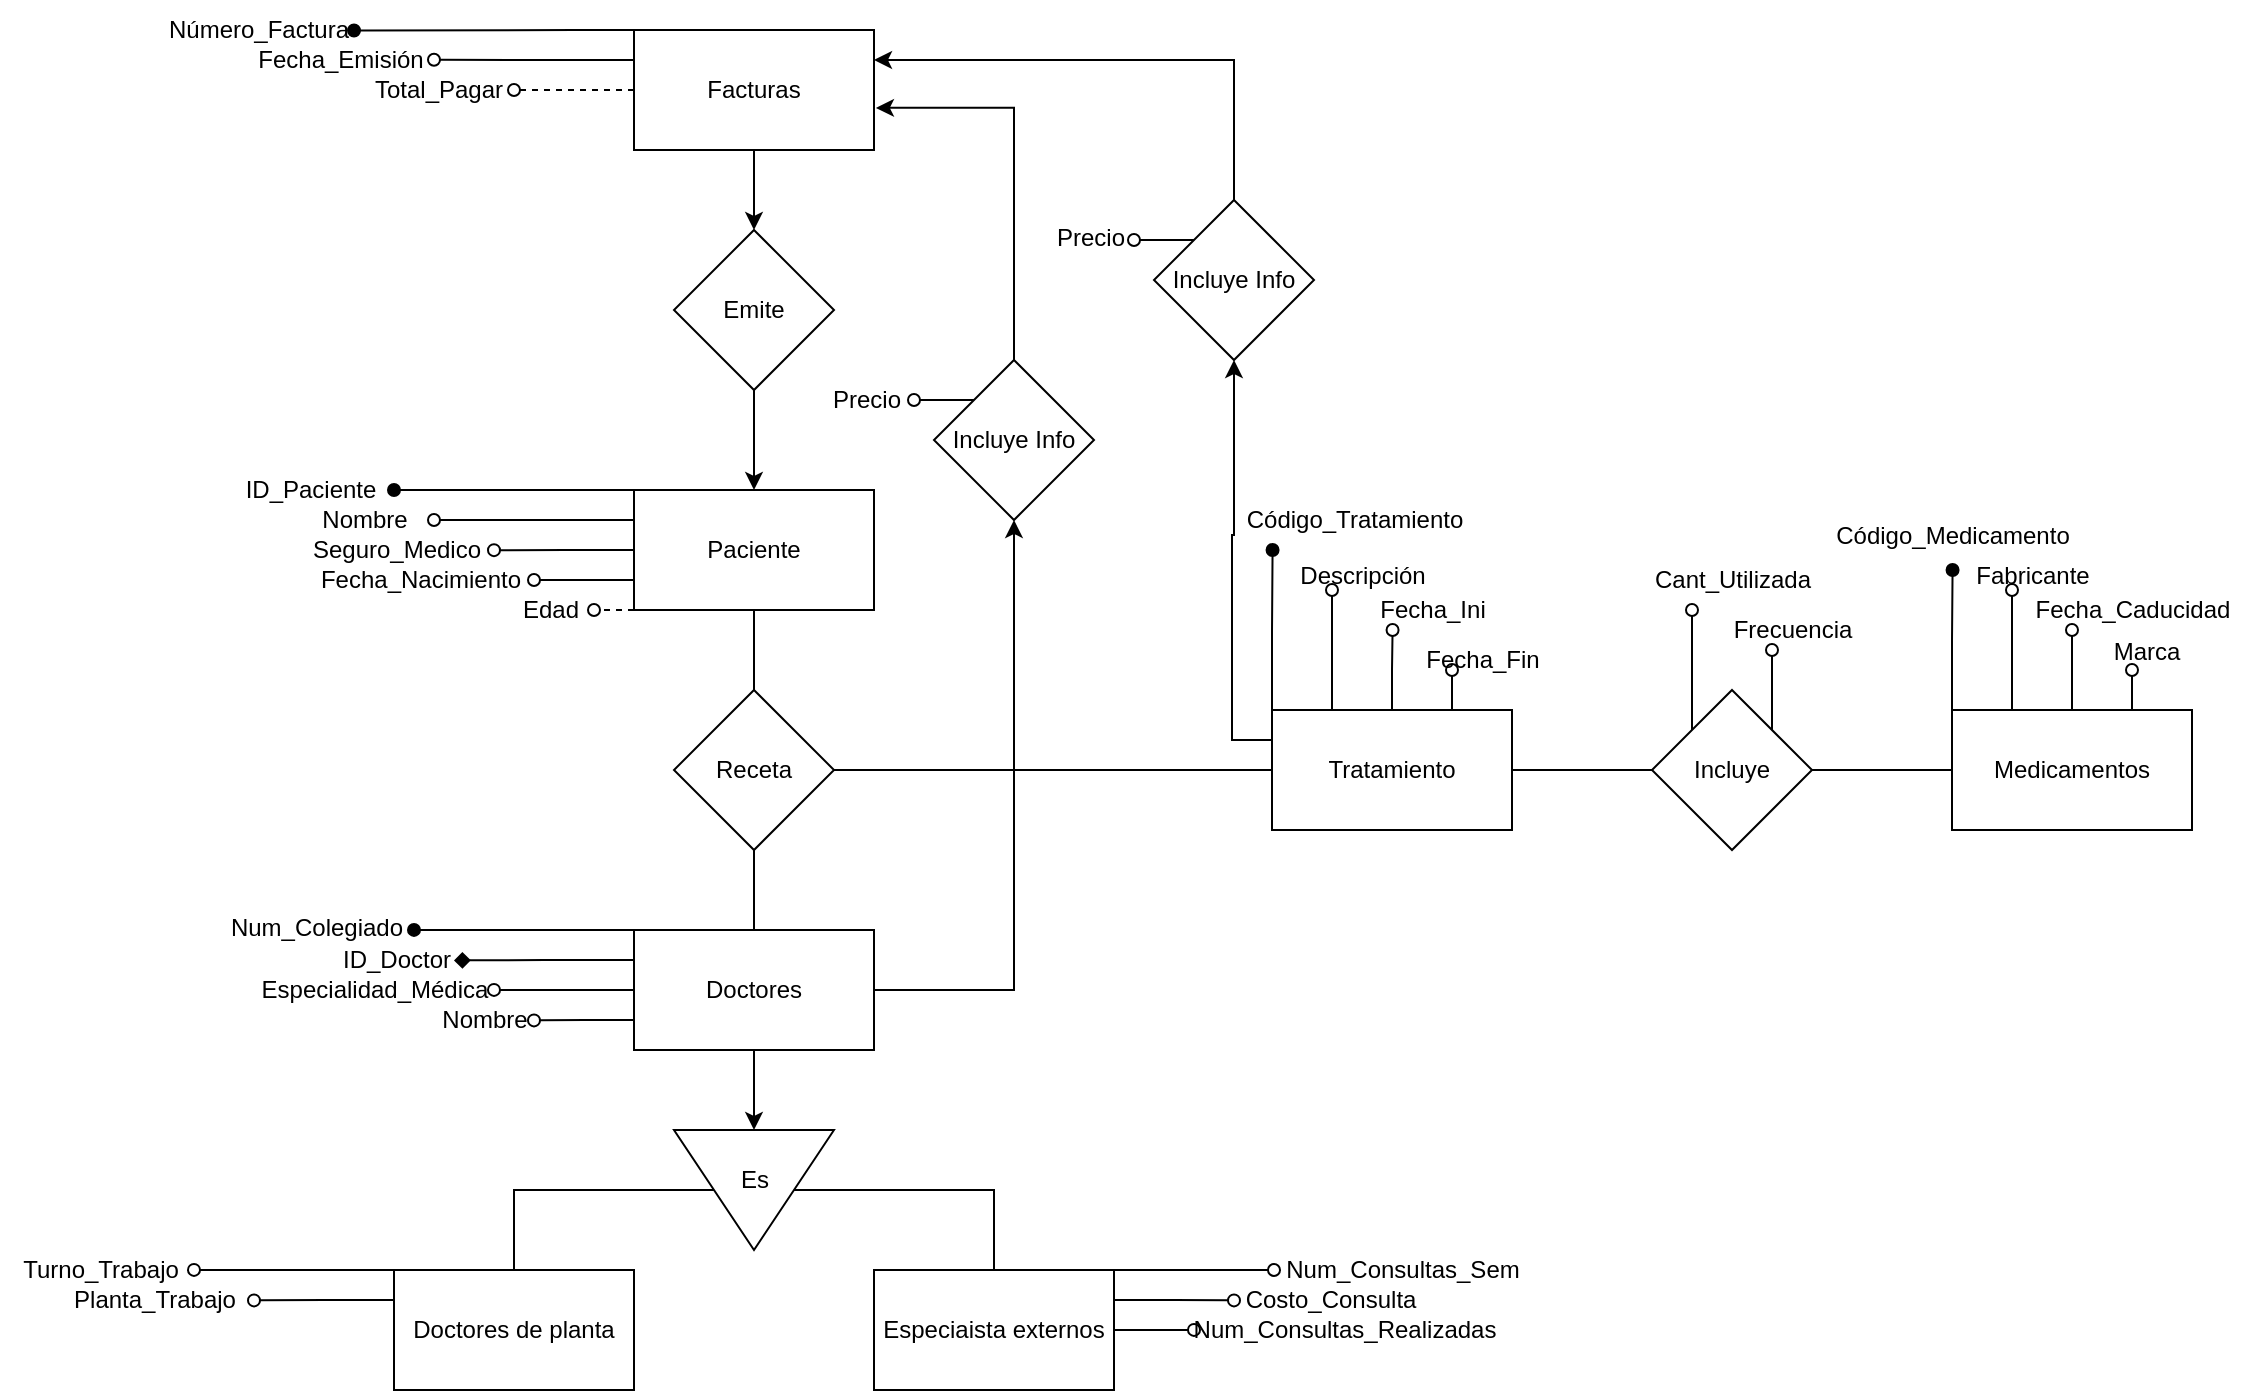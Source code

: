<mxfile version="24.7.17">
  <diagram name="Page-1" id="iGj-eRIgSe5eBF_e4WAJ">
    <mxGraphModel dx="1395" dy="1846" grid="1" gridSize="10" guides="1" tooltips="1" connect="1" arrows="1" fold="1" page="1" pageScale="1" pageWidth="827" pageHeight="1169" math="0" shadow="0">
      <root>
        <mxCell id="0" />
        <mxCell id="1" parent="0" />
        <mxCell id="0KJFS4nAVPMvf3J-0yC1-14" value="" style="edgeStyle=orthogonalEdgeStyle;rounded=0;orthogonalLoop=1;jettySize=auto;html=1;endArrow=none;endFill=0;" edge="1" parent="1" source="0KJFS4nAVPMvf3J-0yC1-1" target="0KJFS4nAVPMvf3J-0yC1-13">
          <mxGeometry relative="1" as="geometry" />
        </mxCell>
        <mxCell id="0KJFS4nAVPMvf3J-0yC1-26" style="edgeStyle=orthogonalEdgeStyle;rounded=0;orthogonalLoop=1;jettySize=auto;html=1;exitX=0;exitY=0;exitDx=0;exitDy=0;endArrow=oval;endFill=1;" edge="1" parent="1" source="0KJFS4nAVPMvf3J-0yC1-1">
          <mxGeometry relative="1" as="geometry">
            <mxPoint x="-270" y="90" as="targetPoint" />
            <Array as="points">
              <mxPoint x="-240" y="90" />
              <mxPoint x="-240" y="90" />
            </Array>
          </mxGeometry>
        </mxCell>
        <mxCell id="0KJFS4nAVPMvf3J-0yC1-28" style="edgeStyle=orthogonalEdgeStyle;rounded=0;orthogonalLoop=1;jettySize=auto;html=1;exitX=0;exitY=0.25;exitDx=0;exitDy=0;endArrow=oval;endFill=0;" edge="1" parent="1" source="0KJFS4nAVPMvf3J-0yC1-1">
          <mxGeometry relative="1" as="geometry">
            <mxPoint x="-250" y="105" as="targetPoint" />
          </mxGeometry>
        </mxCell>
        <mxCell id="0KJFS4nAVPMvf3J-0yC1-30" style="edgeStyle=orthogonalEdgeStyle;rounded=0;orthogonalLoop=1;jettySize=auto;html=1;exitX=0;exitY=0.5;exitDx=0;exitDy=0;endArrow=oval;endFill=0;" edge="1" parent="1" source="0KJFS4nAVPMvf3J-0yC1-1">
          <mxGeometry relative="1" as="geometry">
            <mxPoint x="-220" y="120.08" as="targetPoint" />
          </mxGeometry>
        </mxCell>
        <mxCell id="0KJFS4nAVPMvf3J-0yC1-31" style="edgeStyle=orthogonalEdgeStyle;rounded=0;orthogonalLoop=1;jettySize=auto;html=1;exitX=0;exitY=0.75;exitDx=0;exitDy=0;endArrow=oval;endFill=0;" edge="1" parent="1" source="0KJFS4nAVPMvf3J-0yC1-1">
          <mxGeometry relative="1" as="geometry">
            <mxPoint x="-200" y="135.023" as="targetPoint" />
          </mxGeometry>
        </mxCell>
        <mxCell id="0KJFS4nAVPMvf3J-0yC1-32" style="edgeStyle=orthogonalEdgeStyle;rounded=0;orthogonalLoop=1;jettySize=auto;html=1;exitX=0;exitY=1;exitDx=0;exitDy=0;endArrow=oval;endFill=0;dashed=1;" edge="1" parent="1" source="0KJFS4nAVPMvf3J-0yC1-1">
          <mxGeometry relative="1" as="geometry">
            <mxPoint x="-170" y="149.966" as="targetPoint" />
          </mxGeometry>
        </mxCell>
        <mxCell id="0KJFS4nAVPMvf3J-0yC1-1" value="Paciente" style="rounded=0;whiteSpace=wrap;html=1;" vertex="1" parent="1">
          <mxGeometry x="-150" y="90" width="120" height="60" as="geometry" />
        </mxCell>
        <mxCell id="0KJFS4nAVPMvf3J-0yC1-15" value="" style="edgeStyle=orthogonalEdgeStyle;rounded=0;orthogonalLoop=1;jettySize=auto;html=1;endArrow=none;endFill=0;" edge="1" parent="1" source="0KJFS4nAVPMvf3J-0yC1-2" target="0KJFS4nAVPMvf3J-0yC1-13">
          <mxGeometry relative="1" as="geometry" />
        </mxCell>
        <mxCell id="0KJFS4nAVPMvf3J-0yC1-20" value="" style="edgeStyle=orthogonalEdgeStyle;rounded=0;orthogonalLoop=1;jettySize=auto;html=1;" edge="1" parent="1" source="0KJFS4nAVPMvf3J-0yC1-2" target="0KJFS4nAVPMvf3J-0yC1-16">
          <mxGeometry relative="1" as="geometry" />
        </mxCell>
        <mxCell id="0KJFS4nAVPMvf3J-0yC1-38" style="edgeStyle=orthogonalEdgeStyle;rounded=0;orthogonalLoop=1;jettySize=auto;html=1;exitX=0;exitY=0;exitDx=0;exitDy=0;endArrow=oval;endFill=1;" edge="1" parent="1" source="0KJFS4nAVPMvf3J-0yC1-2">
          <mxGeometry relative="1" as="geometry">
            <mxPoint x="-260" y="309.952" as="targetPoint" />
            <Array as="points">
              <mxPoint x="-230" y="310" />
              <mxPoint x="-230" y="310" />
            </Array>
          </mxGeometry>
        </mxCell>
        <mxCell id="0KJFS4nAVPMvf3J-0yC1-39" style="edgeStyle=orthogonalEdgeStyle;rounded=0;orthogonalLoop=1;jettySize=auto;html=1;exitX=0;exitY=0.25;exitDx=0;exitDy=0;endArrow=diamond;endFill=1;" edge="1" parent="1" source="0KJFS4nAVPMvf3J-0yC1-2">
          <mxGeometry relative="1" as="geometry">
            <mxPoint x="-240" y="325.19" as="targetPoint" />
          </mxGeometry>
        </mxCell>
        <mxCell id="0KJFS4nAVPMvf3J-0yC1-40" style="edgeStyle=orthogonalEdgeStyle;rounded=0;orthogonalLoop=1;jettySize=auto;html=1;exitX=0;exitY=0.5;exitDx=0;exitDy=0;endArrow=oval;endFill=0;" edge="1" parent="1" source="0KJFS4nAVPMvf3J-0yC1-2">
          <mxGeometry relative="1" as="geometry">
            <mxPoint x="-220" y="339.952" as="targetPoint" />
          </mxGeometry>
        </mxCell>
        <mxCell id="0KJFS4nAVPMvf3J-0yC1-41" style="edgeStyle=orthogonalEdgeStyle;rounded=0;orthogonalLoop=1;jettySize=auto;html=1;exitX=0;exitY=0.75;exitDx=0;exitDy=0;endArrow=oval;endFill=0;" edge="1" parent="1" source="0KJFS4nAVPMvf3J-0yC1-2">
          <mxGeometry relative="1" as="geometry">
            <mxPoint x="-200" y="355.19" as="targetPoint" />
          </mxGeometry>
        </mxCell>
        <mxCell id="0KJFS4nAVPMvf3J-0yC1-94" value="" style="edgeStyle=orthogonalEdgeStyle;rounded=0;orthogonalLoop=1;jettySize=auto;html=1;" edge="1" parent="1" source="0KJFS4nAVPMvf3J-0yC1-2" target="0KJFS4nAVPMvf3J-0yC1-93">
          <mxGeometry relative="1" as="geometry" />
        </mxCell>
        <mxCell id="0KJFS4nAVPMvf3J-0yC1-2" value="Doctores" style="rounded=0;whiteSpace=wrap;html=1;" vertex="1" parent="1">
          <mxGeometry x="-150" y="310" width="120" height="60" as="geometry" />
        </mxCell>
        <mxCell id="0KJFS4nAVPMvf3J-0yC1-48" style="edgeStyle=orthogonalEdgeStyle;rounded=0;orthogonalLoop=1;jettySize=auto;html=1;exitX=0;exitY=0;exitDx=0;exitDy=0;endArrow=oval;endFill=0;" edge="1" parent="1" source="0KJFS4nAVPMvf3J-0yC1-3">
          <mxGeometry relative="1" as="geometry">
            <mxPoint x="-370" y="479.952" as="targetPoint" />
            <Array as="points">
              <mxPoint x="-350" y="480" />
              <mxPoint x="-350" y="480" />
            </Array>
          </mxGeometry>
        </mxCell>
        <mxCell id="0KJFS4nAVPMvf3J-0yC1-49" style="edgeStyle=orthogonalEdgeStyle;rounded=0;orthogonalLoop=1;jettySize=auto;html=1;exitX=0;exitY=0.25;exitDx=0;exitDy=0;endArrow=oval;endFill=0;" edge="1" parent="1" source="0KJFS4nAVPMvf3J-0yC1-3">
          <mxGeometry relative="1" as="geometry">
            <mxPoint x="-340" y="495.19" as="targetPoint" />
          </mxGeometry>
        </mxCell>
        <mxCell id="0KJFS4nAVPMvf3J-0yC1-3" value="Doctores de planta" style="rounded=0;whiteSpace=wrap;html=1;" vertex="1" parent="1">
          <mxGeometry x="-270" y="480" width="120" height="60" as="geometry" />
        </mxCell>
        <mxCell id="0KJFS4nAVPMvf3J-0yC1-53" style="edgeStyle=orthogonalEdgeStyle;rounded=0;orthogonalLoop=1;jettySize=auto;html=1;exitX=1;exitY=0;exitDx=0;exitDy=0;endArrow=oval;endFill=0;" edge="1" parent="1" source="0KJFS4nAVPMvf3J-0yC1-4">
          <mxGeometry relative="1" as="geometry">
            <mxPoint x="170" y="480" as="targetPoint" />
            <Array as="points">
              <mxPoint x="140" y="480" />
              <mxPoint x="140" y="480" />
            </Array>
          </mxGeometry>
        </mxCell>
        <mxCell id="0KJFS4nAVPMvf3J-0yC1-54" style="edgeStyle=orthogonalEdgeStyle;rounded=0;orthogonalLoop=1;jettySize=auto;html=1;exitX=1;exitY=0.25;exitDx=0;exitDy=0;endArrow=oval;endFill=0;" edge="1" parent="1" source="0KJFS4nAVPMvf3J-0yC1-4">
          <mxGeometry relative="1" as="geometry">
            <mxPoint x="150" y="495.19" as="targetPoint" />
          </mxGeometry>
        </mxCell>
        <mxCell id="0KJFS4nAVPMvf3J-0yC1-55" style="edgeStyle=orthogonalEdgeStyle;rounded=0;orthogonalLoop=1;jettySize=auto;html=1;exitX=1;exitY=0.5;exitDx=0;exitDy=0;endArrow=oval;endFill=0;" edge="1" parent="1" source="0KJFS4nAVPMvf3J-0yC1-4">
          <mxGeometry relative="1" as="geometry">
            <mxPoint x="130" y="509.952" as="targetPoint" />
          </mxGeometry>
        </mxCell>
        <mxCell id="0KJFS4nAVPMvf3J-0yC1-4" value="Especiaista externos" style="rounded=0;whiteSpace=wrap;html=1;" vertex="1" parent="1">
          <mxGeometry x="-30" y="480" width="120" height="60" as="geometry" />
        </mxCell>
        <mxCell id="0KJFS4nAVPMvf3J-0yC1-23" style="edgeStyle=orthogonalEdgeStyle;rounded=0;orthogonalLoop=1;jettySize=auto;html=1;entryX=1;entryY=0.5;entryDx=0;entryDy=0;endArrow=none;endFill=0;" edge="1" parent="1" source="0KJFS4nAVPMvf3J-0yC1-5" target="0KJFS4nAVPMvf3J-0yC1-13">
          <mxGeometry relative="1" as="geometry" />
        </mxCell>
        <mxCell id="0KJFS4nAVPMvf3J-0yC1-60" style="edgeStyle=orthogonalEdgeStyle;rounded=0;orthogonalLoop=1;jettySize=auto;html=1;exitX=0;exitY=0;exitDx=0;exitDy=0;endArrow=oval;endFill=1;" edge="1" parent="1" source="0KJFS4nAVPMvf3J-0yC1-5">
          <mxGeometry relative="1" as="geometry">
            <mxPoint x="169.286" y="120" as="targetPoint" />
          </mxGeometry>
        </mxCell>
        <mxCell id="0KJFS4nAVPMvf3J-0yC1-62" style="edgeStyle=orthogonalEdgeStyle;rounded=0;orthogonalLoop=1;jettySize=auto;html=1;exitX=0.25;exitY=0;exitDx=0;exitDy=0;endArrow=oval;endFill=0;" edge="1" parent="1" source="0KJFS4nAVPMvf3J-0yC1-5">
          <mxGeometry relative="1" as="geometry">
            <mxPoint x="199" y="140" as="targetPoint" />
          </mxGeometry>
        </mxCell>
        <mxCell id="0KJFS4nAVPMvf3J-0yC1-64" style="edgeStyle=orthogonalEdgeStyle;rounded=0;orthogonalLoop=1;jettySize=auto;html=1;exitX=0.5;exitY=0;exitDx=0;exitDy=0;endArrow=oval;endFill=0;" edge="1" parent="1" source="0KJFS4nAVPMvf3J-0yC1-5">
          <mxGeometry relative="1" as="geometry">
            <mxPoint x="229.286" y="160" as="targetPoint" />
          </mxGeometry>
        </mxCell>
        <mxCell id="0KJFS4nAVPMvf3J-0yC1-66" style="edgeStyle=orthogonalEdgeStyle;rounded=0;orthogonalLoop=1;jettySize=auto;html=1;exitX=0.75;exitY=0;exitDx=0;exitDy=0;endArrow=oval;endFill=0;" edge="1" parent="1" source="0KJFS4nAVPMvf3J-0yC1-5">
          <mxGeometry relative="1" as="geometry">
            <mxPoint x="259" y="180" as="targetPoint" />
          </mxGeometry>
        </mxCell>
        <mxCell id="0KJFS4nAVPMvf3J-0yC1-88" style="edgeStyle=orthogonalEdgeStyle;rounded=0;orthogonalLoop=1;jettySize=auto;html=1;exitX=0;exitY=0.25;exitDx=0;exitDy=0;entryX=0.5;entryY=1;entryDx=0;entryDy=0;" edge="1" parent="1" source="0KJFS4nAVPMvf3J-0yC1-5" target="0KJFS4nAVPMvf3J-0yC1-89">
          <mxGeometry relative="1" as="geometry">
            <mxPoint x="110" y="30" as="targetPoint" />
          </mxGeometry>
        </mxCell>
        <mxCell id="0KJFS4nAVPMvf3J-0yC1-5" value="Tratamiento" style="rounded=0;whiteSpace=wrap;html=1;" vertex="1" parent="1">
          <mxGeometry x="169" y="200" width="120" height="60" as="geometry" />
        </mxCell>
        <mxCell id="0KJFS4nAVPMvf3J-0yC1-18" value="" style="edgeStyle=orthogonalEdgeStyle;rounded=0;orthogonalLoop=1;jettySize=auto;html=1;endArrow=none;endFill=0;" edge="1" parent="1" source="0KJFS4nAVPMvf3J-0yC1-6" target="0KJFS4nAVPMvf3J-0yC1-17">
          <mxGeometry relative="1" as="geometry" />
        </mxCell>
        <mxCell id="0KJFS4nAVPMvf3J-0yC1-68" style="edgeStyle=orthogonalEdgeStyle;rounded=0;orthogonalLoop=1;jettySize=auto;html=1;exitX=0;exitY=0;exitDx=0;exitDy=0;endArrow=oval;endFill=1;" edge="1" parent="1" source="0KJFS4nAVPMvf3J-0yC1-6">
          <mxGeometry relative="1" as="geometry">
            <mxPoint x="509.286" y="130" as="targetPoint" />
          </mxGeometry>
        </mxCell>
        <mxCell id="0KJFS4nAVPMvf3J-0yC1-69" style="edgeStyle=orthogonalEdgeStyle;rounded=0;orthogonalLoop=1;jettySize=auto;html=1;exitX=0.25;exitY=0;exitDx=0;exitDy=0;endArrow=oval;endFill=0;" edge="1" parent="1" source="0KJFS4nAVPMvf3J-0yC1-6">
          <mxGeometry relative="1" as="geometry">
            <mxPoint x="539" y="140" as="targetPoint" />
          </mxGeometry>
        </mxCell>
        <mxCell id="0KJFS4nAVPMvf3J-0yC1-75" style="edgeStyle=orthogonalEdgeStyle;rounded=0;orthogonalLoop=1;jettySize=auto;html=1;exitX=0.5;exitY=0;exitDx=0;exitDy=0;endArrow=oval;endFill=0;" edge="1" parent="1" source="0KJFS4nAVPMvf3J-0yC1-6">
          <mxGeometry relative="1" as="geometry">
            <mxPoint x="569" y="160" as="targetPoint" />
            <Array as="points">
              <mxPoint x="569" y="160" />
            </Array>
          </mxGeometry>
        </mxCell>
        <mxCell id="0KJFS4nAVPMvf3J-0yC1-76" style="edgeStyle=orthogonalEdgeStyle;rounded=0;orthogonalLoop=1;jettySize=auto;html=1;exitX=0.75;exitY=0;exitDx=0;exitDy=0;endArrow=oval;endFill=0;" edge="1" parent="1" source="0KJFS4nAVPMvf3J-0yC1-6">
          <mxGeometry relative="1" as="geometry">
            <mxPoint x="599" y="180" as="targetPoint" />
          </mxGeometry>
        </mxCell>
        <mxCell id="0KJFS4nAVPMvf3J-0yC1-6" value="Medicamentos" style="rounded=0;whiteSpace=wrap;html=1;" vertex="1" parent="1">
          <mxGeometry x="509" y="200" width="120" height="60" as="geometry" />
        </mxCell>
        <mxCell id="0KJFS4nAVPMvf3J-0yC1-84" value="" style="edgeStyle=orthogonalEdgeStyle;rounded=0;orthogonalLoop=1;jettySize=auto;html=1;" edge="1" parent="1" source="0KJFS4nAVPMvf3J-0yC1-7" target="0KJFS4nAVPMvf3J-0yC1-83">
          <mxGeometry relative="1" as="geometry" />
        </mxCell>
        <mxCell id="0KJFS4nAVPMvf3J-0yC1-96" style="edgeStyle=orthogonalEdgeStyle;rounded=0;orthogonalLoop=1;jettySize=auto;html=1;exitX=0;exitY=0;exitDx=0;exitDy=0;endArrow=oval;endFill=1;" edge="1" parent="1" source="0KJFS4nAVPMvf3J-0yC1-7">
          <mxGeometry relative="1" as="geometry">
            <mxPoint x="-290" y="-139.73" as="targetPoint" />
            <Array as="points">
              <mxPoint x="-180" y="-140" />
              <mxPoint x="-180" y="-140" />
            </Array>
          </mxGeometry>
        </mxCell>
        <mxCell id="0KJFS4nAVPMvf3J-0yC1-97" style="edgeStyle=orthogonalEdgeStyle;rounded=0;orthogonalLoop=1;jettySize=auto;html=1;exitX=0;exitY=0.25;exitDx=0;exitDy=0;endArrow=oval;endFill=0;" edge="1" parent="1" source="0KJFS4nAVPMvf3J-0yC1-7">
          <mxGeometry relative="1" as="geometry">
            <mxPoint x="-250" y="-125.135" as="targetPoint" />
          </mxGeometry>
        </mxCell>
        <mxCell id="0KJFS4nAVPMvf3J-0yC1-98" style="edgeStyle=orthogonalEdgeStyle;rounded=0;orthogonalLoop=1;jettySize=auto;html=1;exitX=0;exitY=0.5;exitDx=0;exitDy=0;endArrow=oval;endFill=0;dashed=1;" edge="1" parent="1" source="0KJFS4nAVPMvf3J-0yC1-7">
          <mxGeometry relative="1" as="geometry">
            <mxPoint x="-210" y="-110" as="targetPoint" />
          </mxGeometry>
        </mxCell>
        <mxCell id="0KJFS4nAVPMvf3J-0yC1-7" value="Facturas" style="rounded=0;whiteSpace=wrap;html=1;" vertex="1" parent="1">
          <mxGeometry x="-150" y="-140" width="120" height="60" as="geometry" />
        </mxCell>
        <mxCell id="0KJFS4nAVPMvf3J-0yC1-13" value="Receta" style="rhombus;whiteSpace=wrap;html=1;rounded=0;" vertex="1" parent="1">
          <mxGeometry x="-130" y="190" width="80" height="80" as="geometry" />
        </mxCell>
        <mxCell id="0KJFS4nAVPMvf3J-0yC1-21" style="edgeStyle=orthogonalEdgeStyle;rounded=0;orthogonalLoop=1;jettySize=auto;html=1;exitX=0.5;exitY=1;exitDx=0;exitDy=0;entryX=0.5;entryY=0;entryDx=0;entryDy=0;endArrow=none;endFill=0;" edge="1" parent="1" source="0KJFS4nAVPMvf3J-0yC1-16" target="0KJFS4nAVPMvf3J-0yC1-3">
          <mxGeometry relative="1" as="geometry" />
        </mxCell>
        <mxCell id="0KJFS4nAVPMvf3J-0yC1-22" style="edgeStyle=orthogonalEdgeStyle;rounded=0;orthogonalLoop=1;jettySize=auto;html=1;exitX=0.5;exitY=0;exitDx=0;exitDy=0;entryX=0.5;entryY=0;entryDx=0;entryDy=0;endArrow=none;endFill=0;" edge="1" parent="1" source="0KJFS4nAVPMvf3J-0yC1-16" target="0KJFS4nAVPMvf3J-0yC1-4">
          <mxGeometry relative="1" as="geometry" />
        </mxCell>
        <mxCell id="0KJFS4nAVPMvf3J-0yC1-16" value="" style="triangle;whiteSpace=wrap;html=1;rotation=90;" vertex="1" parent="1">
          <mxGeometry x="-120" y="400" width="60" height="80" as="geometry" />
        </mxCell>
        <mxCell id="0KJFS4nAVPMvf3J-0yC1-19" value="" style="edgeStyle=orthogonalEdgeStyle;rounded=0;orthogonalLoop=1;jettySize=auto;html=1;endArrow=none;endFill=0;" edge="1" parent="1" source="0KJFS4nAVPMvf3J-0yC1-17" target="0KJFS4nAVPMvf3J-0yC1-5">
          <mxGeometry relative="1" as="geometry" />
        </mxCell>
        <mxCell id="0KJFS4nAVPMvf3J-0yC1-71" style="edgeStyle=orthogonalEdgeStyle;rounded=0;orthogonalLoop=1;jettySize=auto;html=1;exitX=0;exitY=0;exitDx=0;exitDy=0;endArrow=oval;endFill=0;" edge="1" parent="1" source="0KJFS4nAVPMvf3J-0yC1-17">
          <mxGeometry relative="1" as="geometry">
            <mxPoint x="379" y="150" as="targetPoint" />
          </mxGeometry>
        </mxCell>
        <mxCell id="0KJFS4nAVPMvf3J-0yC1-72" style="edgeStyle=orthogonalEdgeStyle;rounded=0;orthogonalLoop=1;jettySize=auto;html=1;exitX=1;exitY=0;exitDx=0;exitDy=0;endArrow=oval;endFill=0;" edge="1" parent="1" source="0KJFS4nAVPMvf3J-0yC1-17">
          <mxGeometry relative="1" as="geometry">
            <mxPoint x="419" y="170" as="targetPoint" />
          </mxGeometry>
        </mxCell>
        <mxCell id="0KJFS4nAVPMvf3J-0yC1-17" value="Incluye" style="rhombus;whiteSpace=wrap;html=1;rounded=0;" vertex="1" parent="1">
          <mxGeometry x="359" y="190" width="80" height="80" as="geometry" />
        </mxCell>
        <mxCell id="0KJFS4nAVPMvf3J-0yC1-24" value="Es" style="text;html=1;align=center;verticalAlign=middle;resizable=0;points=[];autosize=1;strokeColor=none;fillColor=none;" vertex="1" parent="1">
          <mxGeometry x="-110" y="420" width="40" height="30" as="geometry" />
        </mxCell>
        <mxCell id="0KJFS4nAVPMvf3J-0yC1-33" value="ID_Paciente" style="text;html=1;align=center;verticalAlign=middle;resizable=0;points=[];autosize=1;strokeColor=none;fillColor=none;" vertex="1" parent="1">
          <mxGeometry x="-357" y="75" width="90" height="30" as="geometry" />
        </mxCell>
        <mxCell id="0KJFS4nAVPMvf3J-0yC1-34" value="Nombre" style="text;html=1;align=center;verticalAlign=middle;resizable=0;points=[];autosize=1;strokeColor=none;fillColor=none;" vertex="1" parent="1">
          <mxGeometry x="-320" y="90" width="70" height="30" as="geometry" />
        </mxCell>
        <mxCell id="0KJFS4nAVPMvf3J-0yC1-35" value="Fecha_Nacimiento" style="text;html=1;align=center;verticalAlign=middle;resizable=0;points=[];autosize=1;strokeColor=none;fillColor=none;" vertex="1" parent="1">
          <mxGeometry x="-317" y="120" width="120" height="30" as="geometry" />
        </mxCell>
        <mxCell id="0KJFS4nAVPMvf3J-0yC1-36" value="Edad" style="text;html=1;align=center;verticalAlign=middle;resizable=0;points=[];autosize=1;strokeColor=none;fillColor=none;" vertex="1" parent="1">
          <mxGeometry x="-217" y="135" width="50" height="30" as="geometry" />
        </mxCell>
        <mxCell id="0KJFS4nAVPMvf3J-0yC1-37" value="Seguro_Medico" style="text;html=1;align=center;verticalAlign=middle;resizable=0;points=[];autosize=1;strokeColor=none;fillColor=none;" vertex="1" parent="1">
          <mxGeometry x="-324" y="105" width="110" height="30" as="geometry" />
        </mxCell>
        <mxCell id="0KJFS4nAVPMvf3J-0yC1-43" value="Num_Colegiado" style="text;html=1;align=center;verticalAlign=middle;resizable=0;points=[];autosize=1;strokeColor=none;fillColor=none;" vertex="1" parent="1">
          <mxGeometry x="-364" y="294" width="110" height="30" as="geometry" />
        </mxCell>
        <mxCell id="0KJFS4nAVPMvf3J-0yC1-44" value="Especialidad_Médica" style="text;html=1;align=center;verticalAlign=middle;resizable=0;points=[];autosize=1;strokeColor=none;fillColor=none;" vertex="1" parent="1">
          <mxGeometry x="-350" y="325" width="140" height="30" as="geometry" />
        </mxCell>
        <mxCell id="0KJFS4nAVPMvf3J-0yC1-45" value="ID_Doctor" style="text;html=1;align=center;verticalAlign=middle;resizable=0;points=[];autosize=1;strokeColor=none;fillColor=none;" vertex="1" parent="1">
          <mxGeometry x="-309" y="310" width="80" height="30" as="geometry" />
        </mxCell>
        <mxCell id="0KJFS4nAVPMvf3J-0yC1-47" value="Nombre" style="text;html=1;align=center;verticalAlign=middle;resizable=0;points=[];autosize=1;strokeColor=none;fillColor=none;" vertex="1" parent="1">
          <mxGeometry x="-260" y="340" width="70" height="30" as="geometry" />
        </mxCell>
        <mxCell id="0KJFS4nAVPMvf3J-0yC1-50" value="Turno_Trabajo" style="text;html=1;align=center;verticalAlign=middle;resizable=0;points=[];autosize=1;strokeColor=none;fillColor=none;" vertex="1" parent="1">
          <mxGeometry x="-467" y="465" width="100" height="30" as="geometry" />
        </mxCell>
        <mxCell id="0KJFS4nAVPMvf3J-0yC1-51" value="Planta_Trabajo" style="text;html=1;align=center;verticalAlign=middle;resizable=0;points=[];autosize=1;strokeColor=none;fillColor=none;" vertex="1" parent="1">
          <mxGeometry x="-440" y="480" width="100" height="30" as="geometry" />
        </mxCell>
        <mxCell id="0KJFS4nAVPMvf3J-0yC1-57" value="Num_Consultas_Sem" style="text;html=1;align=center;verticalAlign=middle;resizable=0;points=[];autosize=1;strokeColor=none;fillColor=none;" vertex="1" parent="1">
          <mxGeometry x="164" y="465" width="140" height="30" as="geometry" />
        </mxCell>
        <mxCell id="0KJFS4nAVPMvf3J-0yC1-58" value="Costo_Consulta" style="text;html=1;align=center;verticalAlign=middle;resizable=0;points=[];autosize=1;strokeColor=none;fillColor=none;" vertex="1" parent="1">
          <mxGeometry x="143" y="480" width="110" height="30" as="geometry" />
        </mxCell>
        <mxCell id="0KJFS4nAVPMvf3J-0yC1-59" value="Num_Consultas_Realizadas" style="text;html=1;align=center;verticalAlign=middle;resizable=0;points=[];autosize=1;strokeColor=none;fillColor=none;" vertex="1" parent="1">
          <mxGeometry x="120" y="495" width="170" height="30" as="geometry" />
        </mxCell>
        <mxCell id="0KJFS4nAVPMvf3J-0yC1-61" value="Código_Tratamiento" style="text;html=1;align=center;verticalAlign=middle;resizable=0;points=[];autosize=1;strokeColor=none;fillColor=none;" vertex="1" parent="1">
          <mxGeometry x="145" y="90" width="130" height="30" as="geometry" />
        </mxCell>
        <mxCell id="0KJFS4nAVPMvf3J-0yC1-63" value="Descripción" style="text;html=1;align=center;verticalAlign=middle;resizable=0;points=[];autosize=1;strokeColor=none;fillColor=none;" vertex="1" parent="1">
          <mxGeometry x="169" y="118" width="90" height="30" as="geometry" />
        </mxCell>
        <mxCell id="0KJFS4nAVPMvf3J-0yC1-65" value="Fecha_Ini" style="text;html=1;align=center;verticalAlign=middle;resizable=0;points=[];autosize=1;strokeColor=none;fillColor=none;" vertex="1" parent="1">
          <mxGeometry x="209" y="135" width="80" height="30" as="geometry" />
        </mxCell>
        <mxCell id="0KJFS4nAVPMvf3J-0yC1-67" value="Fecha_Fin" style="text;html=1;align=center;verticalAlign=middle;resizable=0;points=[];autosize=1;strokeColor=none;fillColor=none;" vertex="1" parent="1">
          <mxGeometry x="234" y="160" width="80" height="30" as="geometry" />
        </mxCell>
        <mxCell id="0KJFS4nAVPMvf3J-0yC1-73" value="Cant_Utilizada" style="text;html=1;align=center;verticalAlign=middle;resizable=0;points=[];autosize=1;strokeColor=none;fillColor=none;" vertex="1" parent="1">
          <mxGeometry x="349" y="120" width="100" height="30" as="geometry" />
        </mxCell>
        <mxCell id="0KJFS4nAVPMvf3J-0yC1-74" value="Frecuencia" style="text;html=1;align=center;verticalAlign=middle;resizable=0;points=[];autosize=1;strokeColor=none;fillColor=none;" vertex="1" parent="1">
          <mxGeometry x="389" y="145" width="80" height="30" as="geometry" />
        </mxCell>
        <mxCell id="0KJFS4nAVPMvf3J-0yC1-77" value="Código_Medicamento" style="text;html=1;align=center;verticalAlign=middle;resizable=0;points=[];autosize=1;strokeColor=none;fillColor=none;" vertex="1" parent="1">
          <mxGeometry x="439" y="98" width="140" height="30" as="geometry" />
        </mxCell>
        <mxCell id="0KJFS4nAVPMvf3J-0yC1-78" value="Fabricante" style="text;html=1;align=center;verticalAlign=middle;resizable=0;points=[];autosize=1;strokeColor=none;fillColor=none;" vertex="1" parent="1">
          <mxGeometry x="509" y="118" width="80" height="30" as="geometry" />
        </mxCell>
        <mxCell id="0KJFS4nAVPMvf3J-0yC1-79" value="Fecha_Caducidad" style="text;html=1;align=center;verticalAlign=middle;resizable=0;points=[];autosize=1;strokeColor=none;fillColor=none;" vertex="1" parent="1">
          <mxGeometry x="539" y="135" width="120" height="30" as="geometry" />
        </mxCell>
        <mxCell id="0KJFS4nAVPMvf3J-0yC1-80" value="Marca" style="text;html=1;align=center;verticalAlign=middle;resizable=0;points=[];autosize=1;strokeColor=none;fillColor=none;" vertex="1" parent="1">
          <mxGeometry x="576" y="156" width="60" height="30" as="geometry" />
        </mxCell>
        <mxCell id="0KJFS4nAVPMvf3J-0yC1-85" value="" style="edgeStyle=orthogonalEdgeStyle;rounded=0;orthogonalLoop=1;jettySize=auto;html=1;" edge="1" parent="1" source="0KJFS4nAVPMvf3J-0yC1-83" target="0KJFS4nAVPMvf3J-0yC1-1">
          <mxGeometry relative="1" as="geometry" />
        </mxCell>
        <mxCell id="0KJFS4nAVPMvf3J-0yC1-83" value="Emite" style="rhombus;whiteSpace=wrap;html=1;rounded=0;" vertex="1" parent="1">
          <mxGeometry x="-130" y="-40" width="80" height="80" as="geometry" />
        </mxCell>
        <mxCell id="0KJFS4nAVPMvf3J-0yC1-91" style="edgeStyle=orthogonalEdgeStyle;rounded=0;orthogonalLoop=1;jettySize=auto;html=1;exitX=0.5;exitY=0;exitDx=0;exitDy=0;entryX=1;entryY=0.25;entryDx=0;entryDy=0;" edge="1" parent="1" source="0KJFS4nAVPMvf3J-0yC1-89" target="0KJFS4nAVPMvf3J-0yC1-7">
          <mxGeometry relative="1" as="geometry" />
        </mxCell>
        <mxCell id="0KJFS4nAVPMvf3J-0yC1-107" style="edgeStyle=orthogonalEdgeStyle;rounded=0;orthogonalLoop=1;jettySize=auto;html=1;exitX=0;exitY=0;exitDx=0;exitDy=0;endArrow=oval;endFill=0;" edge="1" parent="1" source="0KJFS4nAVPMvf3J-0yC1-89">
          <mxGeometry relative="1" as="geometry">
            <mxPoint x="100" y="-35" as="targetPoint" />
          </mxGeometry>
        </mxCell>
        <mxCell id="0KJFS4nAVPMvf3J-0yC1-89" value="Incluye Info" style="rhombus;whiteSpace=wrap;html=1;" vertex="1" parent="1">
          <mxGeometry x="110" y="-55" width="80" height="80" as="geometry" />
        </mxCell>
        <mxCell id="0KJFS4nAVPMvf3J-0yC1-110" style="edgeStyle=orthogonalEdgeStyle;rounded=0;orthogonalLoop=1;jettySize=auto;html=1;exitX=0;exitY=0;exitDx=0;exitDy=0;endArrow=oval;endFill=0;" edge="1" parent="1" source="0KJFS4nAVPMvf3J-0yC1-93">
          <mxGeometry relative="1" as="geometry">
            <mxPoint x="-10" y="45.054" as="targetPoint" />
          </mxGeometry>
        </mxCell>
        <mxCell id="0KJFS4nAVPMvf3J-0yC1-93" value="Incluye Info" style="rhombus;whiteSpace=wrap;html=1;rounded=0;" vertex="1" parent="1">
          <mxGeometry y="25" width="80" height="80" as="geometry" />
        </mxCell>
        <mxCell id="0KJFS4nAVPMvf3J-0yC1-95" style="edgeStyle=orthogonalEdgeStyle;rounded=0;orthogonalLoop=1;jettySize=auto;html=1;exitX=0.5;exitY=0;exitDx=0;exitDy=0;entryX=1.008;entryY=0.649;entryDx=0;entryDy=0;entryPerimeter=0;" edge="1" parent="1" source="0KJFS4nAVPMvf3J-0yC1-93" target="0KJFS4nAVPMvf3J-0yC1-7">
          <mxGeometry relative="1" as="geometry" />
        </mxCell>
        <mxCell id="0KJFS4nAVPMvf3J-0yC1-100" value="Número_Factura" style="text;html=1;align=center;verticalAlign=middle;resizable=0;points=[];autosize=1;strokeColor=none;fillColor=none;" vertex="1" parent="1">
          <mxGeometry x="-393" y="-155" width="110" height="30" as="geometry" />
        </mxCell>
        <mxCell id="0KJFS4nAVPMvf3J-0yC1-101" value="Fecha_Emisión" style="text;html=1;align=center;verticalAlign=middle;resizable=0;points=[];autosize=1;strokeColor=none;fillColor=none;" vertex="1" parent="1">
          <mxGeometry x="-352" y="-140" width="110" height="30" as="geometry" />
        </mxCell>
        <mxCell id="0KJFS4nAVPMvf3J-0yC1-103" value="Total_Pagar" style="text;html=1;align=center;verticalAlign=middle;resizable=0;points=[];autosize=1;strokeColor=none;fillColor=none;" vertex="1" parent="1">
          <mxGeometry x="-293" y="-125" width="90" height="30" as="geometry" />
        </mxCell>
        <mxCell id="0KJFS4nAVPMvf3J-0yC1-106" value="Precio" style="text;html=1;align=center;verticalAlign=middle;resizable=0;points=[];autosize=1;strokeColor=none;fillColor=none;" vertex="1" parent="1">
          <mxGeometry x="-64" y="30" width="60" height="30" as="geometry" />
        </mxCell>
        <mxCell id="0KJFS4nAVPMvf3J-0yC1-108" value="Precio" style="text;html=1;align=center;verticalAlign=middle;resizable=0;points=[];autosize=1;strokeColor=none;fillColor=none;" vertex="1" parent="1">
          <mxGeometry x="48" y="-51" width="60" height="30" as="geometry" />
        </mxCell>
      </root>
    </mxGraphModel>
  </diagram>
</mxfile>
